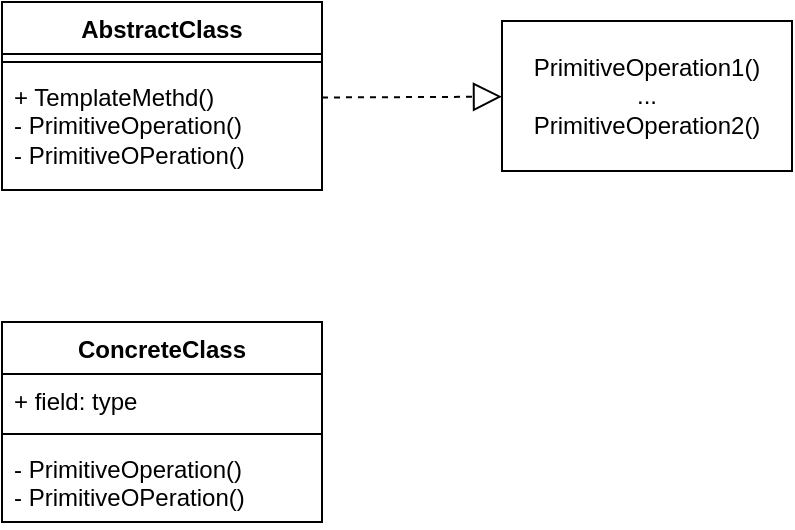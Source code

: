 <mxfile version="21.3.8" type="device">
  <diagram name="第 1 页" id="KeXZqhQcdQRrid2C8qeZ">
    <mxGraphModel dx="1815" dy="535" grid="1" gridSize="10" guides="1" tooltips="1" connect="1" arrows="1" fold="1" page="1" pageScale="1" pageWidth="827" pageHeight="1169" math="0" shadow="0">
      <root>
        <mxCell id="0" />
        <mxCell id="1" parent="0" />
        <mxCell id="lkhVs-L9d-XE86CLAhz1-5" value="AbstractClass" style="swimlane;fontStyle=1;align=center;verticalAlign=top;childLayout=stackLayout;horizontal=1;startSize=26;horizontalStack=0;resizeParent=1;resizeParentMax=0;resizeLast=0;collapsible=1;marginBottom=0;whiteSpace=wrap;html=1;" vertex="1" parent="1">
          <mxGeometry x="-160" y="530" width="160" height="94" as="geometry" />
        </mxCell>
        <mxCell id="lkhVs-L9d-XE86CLAhz1-7" value="" style="line;strokeWidth=1;fillColor=none;align=left;verticalAlign=middle;spacingTop=-1;spacingLeft=3;spacingRight=3;rotatable=0;labelPosition=right;points=[];portConstraint=eastwest;strokeColor=inherit;" vertex="1" parent="lkhVs-L9d-XE86CLAhz1-5">
          <mxGeometry y="26" width="160" height="8" as="geometry" />
        </mxCell>
        <mxCell id="lkhVs-L9d-XE86CLAhz1-8" value="+ TemplateMethd()&lt;br&gt;- PrimitiveOperation()&lt;br&gt;- PrimitiveOPeration()" style="text;strokeColor=none;fillColor=none;align=left;verticalAlign=top;spacingLeft=4;spacingRight=4;overflow=hidden;rotatable=0;points=[[0,0.5],[1,0.5]];portConstraint=eastwest;whiteSpace=wrap;html=1;" vertex="1" parent="lkhVs-L9d-XE86CLAhz1-5">
          <mxGeometry y="34" width="160" height="60" as="geometry" />
        </mxCell>
        <mxCell id="lkhVs-L9d-XE86CLAhz1-9" value="ConcreteClass" style="swimlane;fontStyle=1;align=center;verticalAlign=top;childLayout=stackLayout;horizontal=1;startSize=26;horizontalStack=0;resizeParent=1;resizeParentMax=0;resizeLast=0;collapsible=1;marginBottom=0;whiteSpace=wrap;html=1;" vertex="1" parent="1">
          <mxGeometry x="-160" y="690" width="160" height="100" as="geometry" />
        </mxCell>
        <mxCell id="lkhVs-L9d-XE86CLAhz1-10" value="+ field: type" style="text;strokeColor=none;fillColor=none;align=left;verticalAlign=top;spacingLeft=4;spacingRight=4;overflow=hidden;rotatable=0;points=[[0,0.5],[1,0.5]];portConstraint=eastwest;whiteSpace=wrap;html=1;" vertex="1" parent="lkhVs-L9d-XE86CLAhz1-9">
          <mxGeometry y="26" width="160" height="26" as="geometry" />
        </mxCell>
        <mxCell id="lkhVs-L9d-XE86CLAhz1-11" value="" style="line;strokeWidth=1;fillColor=none;align=left;verticalAlign=middle;spacingTop=-1;spacingLeft=3;spacingRight=3;rotatable=0;labelPosition=right;points=[];portConstraint=eastwest;strokeColor=inherit;" vertex="1" parent="lkhVs-L9d-XE86CLAhz1-9">
          <mxGeometry y="52" width="160" height="8" as="geometry" />
        </mxCell>
        <mxCell id="lkhVs-L9d-XE86CLAhz1-12" value="- PrimitiveOperation()&lt;br&gt;- PrimitiveOPeration()" style="text;strokeColor=none;fillColor=none;align=left;verticalAlign=top;spacingLeft=4;spacingRight=4;overflow=hidden;rotatable=0;points=[[0,0.5],[1,0.5]];portConstraint=eastwest;whiteSpace=wrap;html=1;" vertex="1" parent="lkhVs-L9d-XE86CLAhz1-9">
          <mxGeometry y="60" width="160" height="40" as="geometry" />
        </mxCell>
        <mxCell id="lkhVs-L9d-XE86CLAhz1-13" value="" style="endArrow=block;dashed=1;endFill=0;endSize=12;html=1;rounded=0;exitX=1;exitY=0.229;exitDx=0;exitDy=0;exitPerimeter=0;" edge="1" parent="1" source="lkhVs-L9d-XE86CLAhz1-8" target="lkhVs-L9d-XE86CLAhz1-14">
          <mxGeometry width="160" relative="1" as="geometry">
            <mxPoint y="680" as="sourcePoint" />
            <mxPoint x="140" y="580" as="targetPoint" />
          </mxGeometry>
        </mxCell>
        <mxCell id="lkhVs-L9d-XE86CLAhz1-14" value="PrimitiveOperation1()&lt;br&gt;...&lt;br&gt;PrimitiveOperation2()" style="html=1;whiteSpace=wrap;" vertex="1" parent="1">
          <mxGeometry x="90" y="539.5" width="145" height="75" as="geometry" />
        </mxCell>
      </root>
    </mxGraphModel>
  </diagram>
</mxfile>
